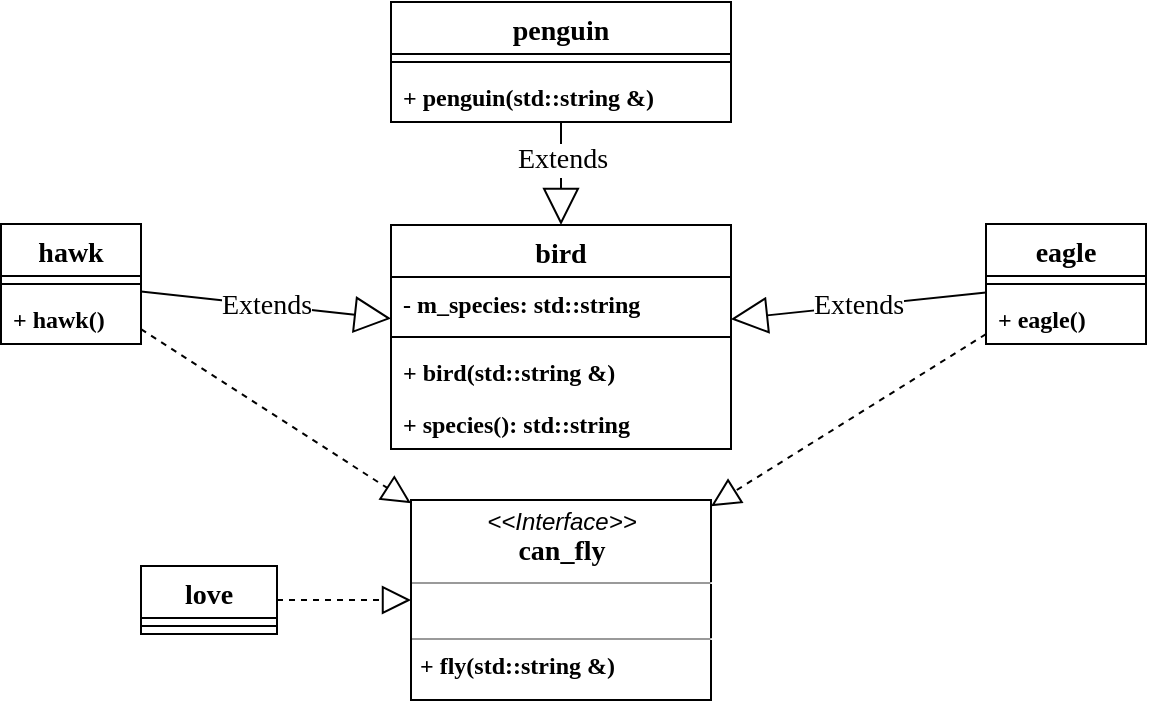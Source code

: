 <mxfile version="11.3.0" type="device" pages="1"><diagram id="bEs9Vqer7dY2WbjI-V6j" name="page"><mxGraphModel dx="1936" dy="806" grid="1" gridSize="10" guides="1" tooltips="1" connect="1" arrows="1" fold="1" page="1" pageScale="1" pageWidth="850" pageHeight="1100" math="0" shadow="0"><root><mxCell id="YujzgZ1mHPAPgYaoi1NN-0"/><mxCell id="YujzgZ1mHPAPgYaoi1NN-1" parent="YujzgZ1mHPAPgYaoi1NN-0"/><mxCell id="iOvCPs4uTTh5m1oWYJ95-3" value="bird" style="swimlane;fontStyle=1;align=center;verticalAlign=middle;childLayout=stackLayout;horizontal=1;startSize=26;horizontalStack=0;resizeParent=1;resizeParentMax=0;resizeLast=0;collapsible=1;marginBottom=0;fontFamily=Consolas;fontSize=14;" parent="YujzgZ1mHPAPgYaoi1NN-1" vertex="1"><mxGeometry x="-567.5" y="125.5" width="170" height="112" as="geometry"/></mxCell><mxCell id="iOvCPs4uTTh5m1oWYJ95-4" value="- m_species: std::string" style="text;strokeColor=none;fillColor=none;align=left;verticalAlign=top;spacingLeft=4;spacingRight=4;overflow=hidden;rotatable=0;points=[[0,0.5],[1,0.5]];portConstraint=eastwest;fontFamily=Consolas;fontStyle=1" parent="iOvCPs4uTTh5m1oWYJ95-3" vertex="1"><mxGeometry y="26" width="170" height="26" as="geometry"/></mxCell><mxCell id="iOvCPs4uTTh5m1oWYJ95-5" value="" style="line;strokeWidth=1;fillColor=none;align=left;verticalAlign=middle;spacingTop=-1;spacingLeft=3;spacingRight=3;rotatable=0;labelPosition=right;points=[];portConstraint=eastwest;fontFamily=Consolas;" parent="iOvCPs4uTTh5m1oWYJ95-3" vertex="1"><mxGeometry y="52" width="170" height="8" as="geometry"/></mxCell><mxCell id="iOvCPs4uTTh5m1oWYJ95-6" value="+ bird(std::string &amp;)" style="text;strokeColor=none;fillColor=none;align=left;verticalAlign=top;spacingLeft=4;spacingRight=4;overflow=hidden;rotatable=0;points=[[0,0.5],[1,0.5]];portConstraint=eastwest;fontFamily=Consolas;fontStyle=1" parent="iOvCPs4uTTh5m1oWYJ95-3" vertex="1"><mxGeometry y="60" width="170" height="26" as="geometry"/></mxCell><mxCell id="MC2ninrOavO_EACLALM7-0" value="+ species(): std::string" style="text;strokeColor=none;fillColor=none;align=left;verticalAlign=top;spacingLeft=4;spacingRight=4;overflow=hidden;rotatable=0;points=[[0,0.5],[1,0.5]];portConstraint=eastwest;fontFamily=Consolas;fontStyle=1" vertex="1" parent="iOvCPs4uTTh5m1oWYJ95-3"><mxGeometry y="86" width="170" height="26" as="geometry"/></mxCell><mxCell id="iOvCPs4uTTh5m1oWYJ95-7" value="hawk" style="swimlane;fontStyle=1;align=center;verticalAlign=middle;childLayout=stackLayout;horizontal=1;startSize=26;horizontalStack=0;resizeParent=1;resizeParentMax=0;resizeLast=0;collapsible=1;marginBottom=0;fontFamily=Consolas;fontSize=14;" parent="YujzgZ1mHPAPgYaoi1NN-1" vertex="1"><mxGeometry x="-762.5" y="125" width="70" height="60" as="geometry"/></mxCell><mxCell id="iOvCPs4uTTh5m1oWYJ95-8" value="" style="line;strokeWidth=1;fillColor=none;align=left;verticalAlign=middle;spacingTop=-1;spacingLeft=3;spacingRight=3;rotatable=0;labelPosition=right;points=[];portConstraint=eastwest;fontFamily=Consolas;" parent="iOvCPs4uTTh5m1oWYJ95-7" vertex="1"><mxGeometry y="26" width="70" height="8" as="geometry"/></mxCell><mxCell id="iOvCPs4uTTh5m1oWYJ95-9" value="+ hawk()" style="text;strokeColor=none;fillColor=none;align=left;verticalAlign=top;spacingLeft=4;spacingRight=4;overflow=hidden;rotatable=0;points=[[0,0.5],[1,0.5]];portConstraint=eastwest;fontFamily=Consolas;fontStyle=1" parent="iOvCPs4uTTh5m1oWYJ95-7" vertex="1"><mxGeometry y="34" width="70" height="26" as="geometry"/></mxCell><mxCell id="iOvCPs4uTTh5m1oWYJ95-10" value="Extends" style="endArrow=block;endSize=16;endFill=0;html=1;fontFamily=Consolas;fontSize=14;" parent="YujzgZ1mHPAPgYaoi1NN-1" source="iOvCPs4uTTh5m1oWYJ95-7" target="iOvCPs4uTTh5m1oWYJ95-3" edge="1"><mxGeometry width="160" relative="1" as="geometry"><mxPoint x="-624.32" y="475.5" as="sourcePoint"/><mxPoint x="-726.406" y="327.5" as="targetPoint"/></mxGeometry></mxCell><mxCell id="iOvCPs4uTTh5m1oWYJ95-11" value="" style="endArrow=block;dashed=1;endFill=0;endSize=12;html=1;" parent="YujzgZ1mHPAPgYaoi1NN-1" source="iOvCPs4uTTh5m1oWYJ95-7" target="lxhn4vxZ1UxKWjQGNe1t-3" edge="1"><mxGeometry width="160" relative="1" as="geometry"><mxPoint x="-882.5" y="396" as="sourcePoint"/><mxPoint x="-530.855" y="277" as="targetPoint"/></mxGeometry></mxCell><mxCell id="iOvCPs4uTTh5m1oWYJ95-12" value="penguin" style="swimlane;fontStyle=1;align=center;verticalAlign=middle;childLayout=stackLayout;horizontal=1;startSize=26;horizontalStack=0;resizeParent=1;resizeParentMax=0;resizeLast=0;collapsible=1;marginBottom=0;fontFamily=Consolas;fontSize=14;" parent="YujzgZ1mHPAPgYaoi1NN-1" vertex="1"><mxGeometry x="-567.5" y="14" width="170" height="60" as="geometry"/></mxCell><mxCell id="iOvCPs4uTTh5m1oWYJ95-14" value="" style="line;strokeWidth=1;fillColor=none;align=left;verticalAlign=middle;spacingTop=-1;spacingLeft=3;spacingRight=3;rotatable=0;labelPosition=right;points=[];portConstraint=eastwest;fontFamily=Consolas;" parent="iOvCPs4uTTh5m1oWYJ95-12" vertex="1"><mxGeometry y="26" width="170" height="8" as="geometry"/></mxCell><mxCell id="iOvCPs4uTTh5m1oWYJ95-15" value="+ penguin(std::string &amp;)" style="text;strokeColor=none;fillColor=none;align=left;verticalAlign=top;spacingLeft=4;spacingRight=4;overflow=hidden;rotatable=0;points=[[0,0.5],[1,0.5]];portConstraint=eastwest;fontFamily=Consolas;fontStyle=1" parent="iOvCPs4uTTh5m1oWYJ95-12" vertex="1"><mxGeometry y="34" width="170" height="26" as="geometry"/></mxCell><mxCell id="iOvCPs4uTTh5m1oWYJ95-16" value="love" style="swimlane;fontStyle=1;align=center;verticalAlign=middle;childLayout=stackLayout;horizontal=1;startSize=26;horizontalStack=0;resizeParent=1;resizeParentMax=0;resizeLast=0;collapsible=1;marginBottom=0;fontFamily=Consolas;fontSize=14;" parent="YujzgZ1mHPAPgYaoi1NN-1" vertex="1"><mxGeometry x="-692.5" y="296" width="68" height="34" as="geometry"/></mxCell><mxCell id="iOvCPs4uTTh5m1oWYJ95-18" value="" style="line;strokeWidth=1;fillColor=none;align=left;verticalAlign=middle;spacingTop=-1;spacingLeft=3;spacingRight=3;rotatable=0;labelPosition=right;points=[];portConstraint=eastwest;fontFamily=Consolas;" parent="iOvCPs4uTTh5m1oWYJ95-16" vertex="1"><mxGeometry y="26" width="68" height="8" as="geometry"/></mxCell><mxCell id="iOvCPs4uTTh5m1oWYJ95-27" value="" style="endArrow=block;dashed=1;endFill=0;endSize=12;html=1;" parent="YujzgZ1mHPAPgYaoi1NN-1" source="iOvCPs4uTTh5m1oWYJ95-16" target="lxhn4vxZ1UxKWjQGNe1t-3" edge="1"><mxGeometry width="160" relative="1" as="geometry"><mxPoint x="-690.812" y="347" as="sourcePoint"/><mxPoint x="-552.5" y="307.763" as="targetPoint"/></mxGeometry></mxCell><mxCell id="iOvCPs4uTTh5m1oWYJ95-28" value="" style="endArrow=block;dashed=1;endFill=0;endSize=12;html=1;" parent="YujzgZ1mHPAPgYaoi1NN-1" source="lxhn4vxZ1UxKWjQGNe1t-0" target="lxhn4vxZ1UxKWjQGNe1t-3" edge="1"><mxGeometry width="160" relative="1" as="geometry"><mxPoint x="-270.983" y="229" as="sourcePoint"/><mxPoint x="-432.664" y="277" as="targetPoint"/></mxGeometry></mxCell><mxCell id="iOvCPs4uTTh5m1oWYJ95-29" value="Extends" style="endArrow=block;endSize=16;endFill=0;html=1;fontFamily=Consolas;fontSize=14;" parent="YujzgZ1mHPAPgYaoi1NN-1" source="lxhn4vxZ1UxKWjQGNe1t-0" target="iOvCPs4uTTh5m1oWYJ95-3" edge="1"><mxGeometry width="160" relative="1" as="geometry"><mxPoint x="-277" y="203.147" as="sourcePoint"/><mxPoint x="-506.941" y="259" as="targetPoint"/></mxGeometry></mxCell><mxCell id="iOvCPs4uTTh5m1oWYJ95-30" value="Extends" style="endArrow=block;endSize=16;endFill=0;html=1;fontFamily=Consolas;fontSize=14;" parent="YujzgZ1mHPAPgYaoi1NN-1" source="iOvCPs4uTTh5m1oWYJ95-12" target="iOvCPs4uTTh5m1oWYJ95-3" edge="1"><mxGeometry x="-0.273" width="160" relative="1" as="geometry"><mxPoint x="-567.09" y="369" as="sourcePoint"/><mxPoint x="-473.921" y="259" as="targetPoint"/><mxPoint as="offset"/></mxGeometry></mxCell><mxCell id="lxhn4vxZ1UxKWjQGNe1t-0" value="eagle" style="swimlane;fontStyle=1;align=center;verticalAlign=middle;childLayout=stackLayout;horizontal=1;startSize=26;horizontalStack=0;resizeParent=1;resizeParentMax=0;resizeLast=0;collapsible=1;marginBottom=0;fontFamily=Consolas;fontSize=14;" parent="YujzgZ1mHPAPgYaoi1NN-1" vertex="1"><mxGeometry x="-270" y="125" width="80" height="60" as="geometry"/></mxCell><mxCell id="lxhn4vxZ1UxKWjQGNe1t-1" value="" style="line;strokeWidth=1;fillColor=none;align=left;verticalAlign=middle;spacingTop=-1;spacingLeft=3;spacingRight=3;rotatable=0;labelPosition=right;points=[];portConstraint=eastwest;fontFamily=Consolas;" parent="lxhn4vxZ1UxKWjQGNe1t-0" vertex="1"><mxGeometry y="26" width="80" height="8" as="geometry"/></mxCell><mxCell id="lxhn4vxZ1UxKWjQGNe1t-2" value="+ eagle()" style="text;strokeColor=none;fillColor=none;align=left;verticalAlign=top;spacingLeft=4;spacingRight=4;overflow=hidden;rotatable=0;points=[[0,0.5],[1,0.5]];portConstraint=eastwest;fontFamily=Consolas;fontStyle=1" parent="lxhn4vxZ1UxKWjQGNe1t-0" vertex="1"><mxGeometry y="34" width="80" height="26" as="geometry"/></mxCell><mxCell id="lxhn4vxZ1UxKWjQGNe1t-3" value="&lt;p style=&quot;margin: 0px ; margin-top: 4px ; text-align: center&quot;&gt;&lt;i&gt;&amp;lt;&amp;lt;Interface&amp;gt;&amp;gt;&lt;/i&gt;&lt;br&gt;&lt;span style=&quot;font-family: &amp;#34;consolas&amp;#34; ; font-size: 14px ; font-weight: 700&quot;&gt;can_fly&lt;/span&gt;&lt;br&gt;&lt;/p&gt;&lt;hr size=&quot;1&quot;&gt;&lt;p style=&quot;margin: 0px ; margin-left: 4px&quot;&gt;&lt;br&gt;&lt;/p&gt;&lt;hr size=&quot;1&quot;&gt;&lt;p style=&quot;margin: 0px ; margin-left: 4px&quot;&gt;&lt;span style=&quot;font-family: &amp;#34;consolas&amp;#34; ; font-weight: 700&quot;&gt;+&amp;nbsp;fly(std::string &amp;amp;)&lt;/span&gt;&lt;br&gt;&lt;/p&gt;" style="verticalAlign=top;align=left;overflow=fill;fontSize=12;fontFamily=Helvetica;html=1;" parent="YujzgZ1mHPAPgYaoi1NN-1" vertex="1"><mxGeometry x="-557.5" y="263" width="150" height="100" as="geometry"/></mxCell></root></mxGraphModel></diagram></mxfile>